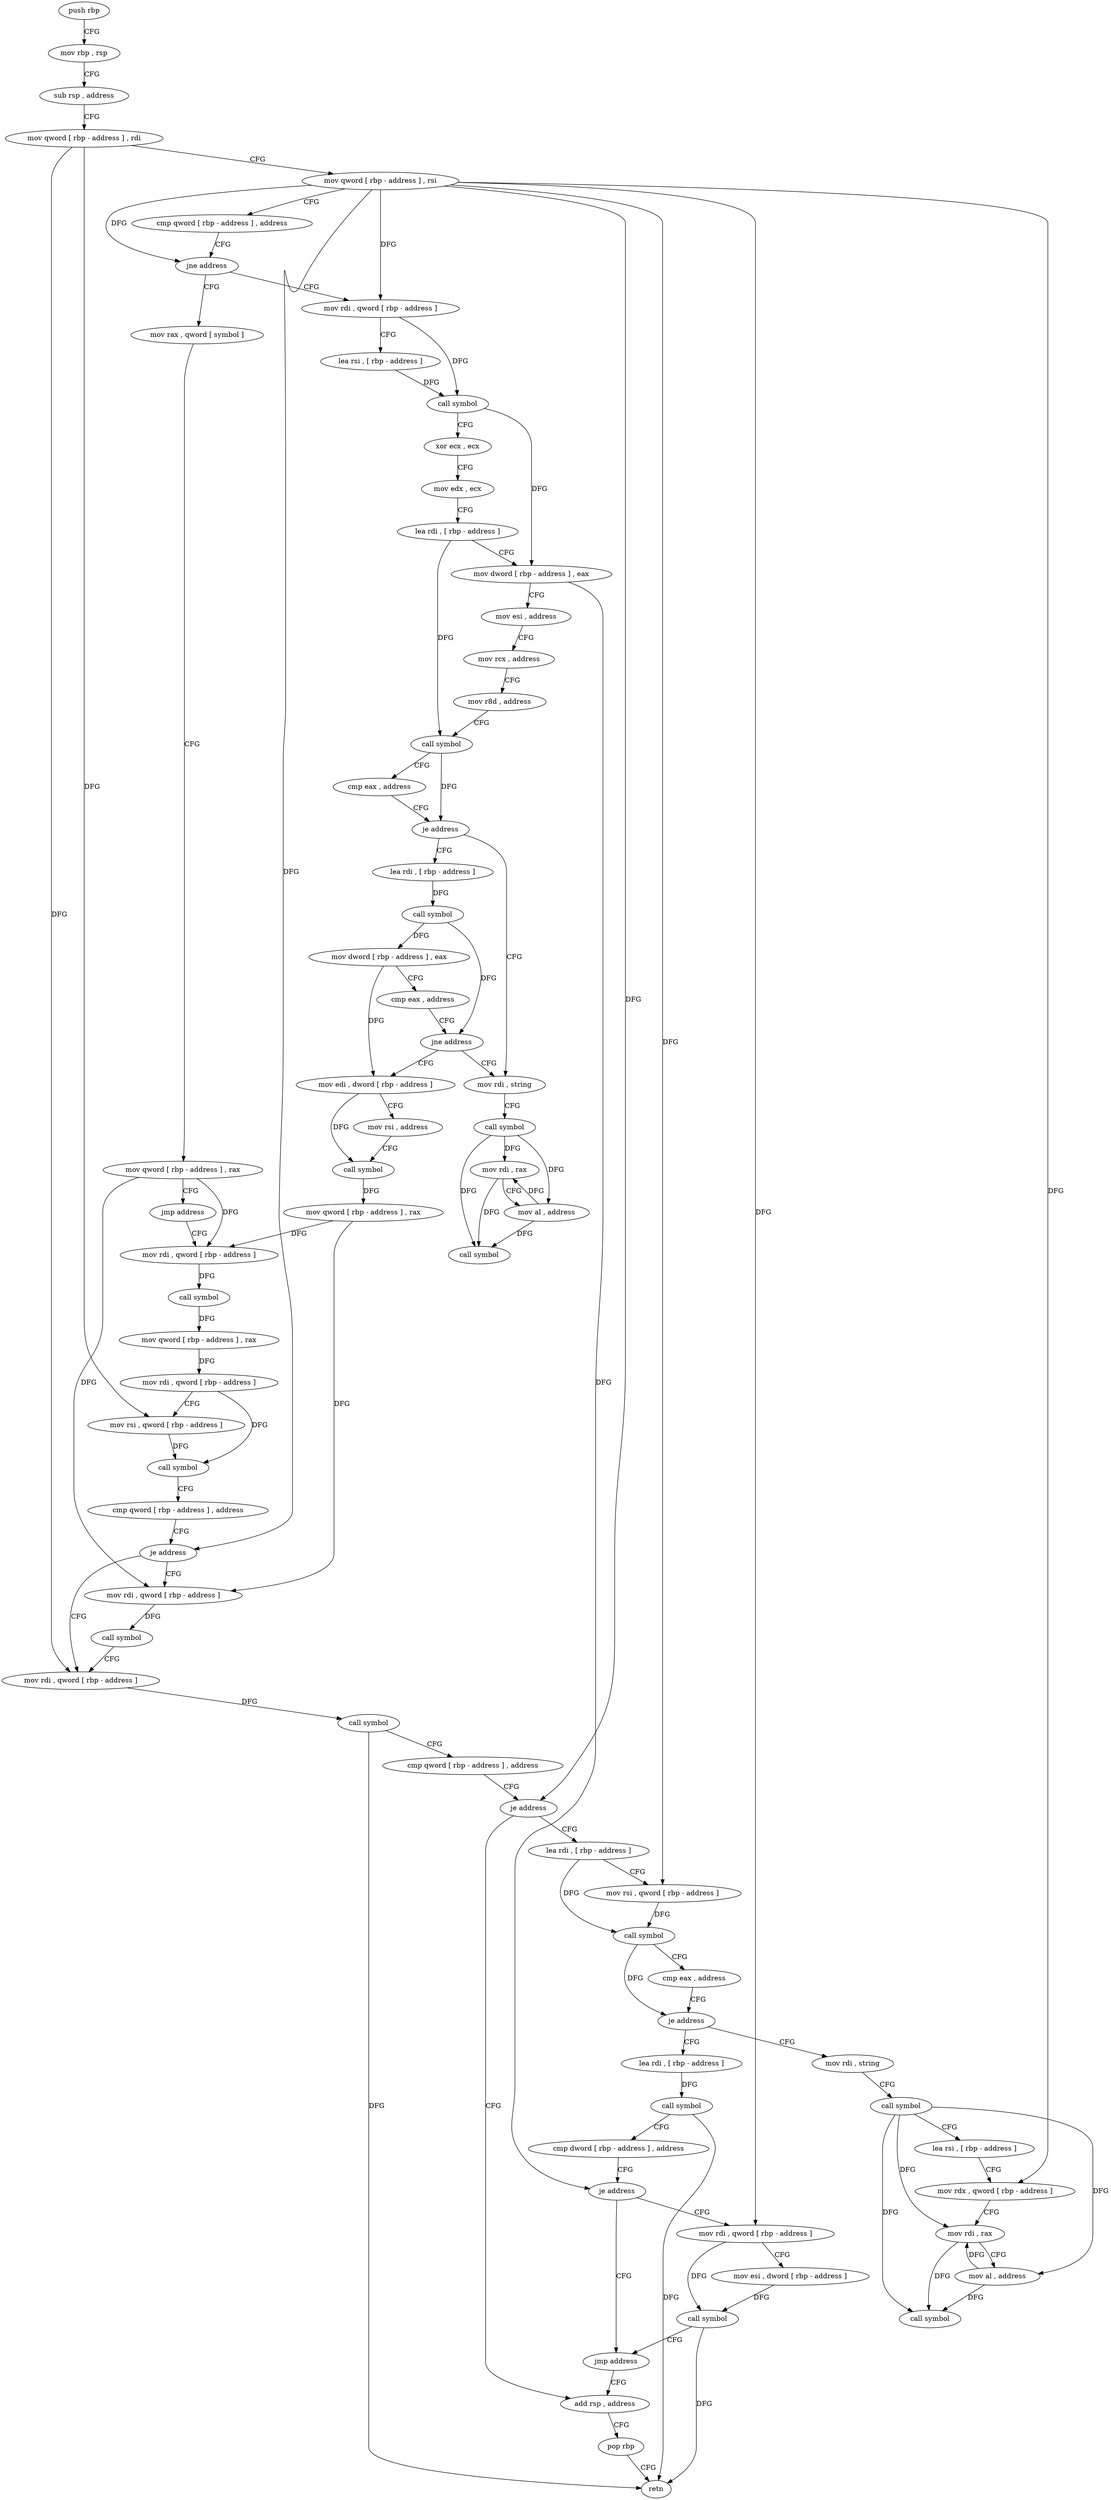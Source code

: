 digraph "func" {
"4215600" [label = "push rbp" ]
"4215601" [label = "mov rbp , rsp" ]
"4215604" [label = "sub rsp , address" ]
"4215611" [label = "mov qword [ rbp - address ] , rdi" ]
"4215615" [label = "mov qword [ rbp - address ] , rsi" ]
"4215619" [label = "cmp qword [ rbp - address ] , address" ]
"4215624" [label = "jne address" ]
"4215647" [label = "mov rdi , qword [ rbp - address ]" ]
"4215630" [label = "mov rax , qword [ symbol ]" ]
"4215651" [label = "lea rsi , [ rbp - address ]" ]
"4215658" [label = "call symbol" ]
"4215663" [label = "xor ecx , ecx" ]
"4215665" [label = "mov edx , ecx" ]
"4215667" [label = "lea rdi , [ rbp - address ]" ]
"4215674" [label = "mov dword [ rbp - address ] , eax" ]
"4215680" [label = "mov esi , address" ]
"4215685" [label = "mov rcx , address" ]
"4215695" [label = "mov r8d , address" ]
"4215701" [label = "call symbol" ]
"4215706" [label = "cmp eax , address" ]
"4215709" [label = "je address" ]
"4215742" [label = "mov rdi , string" ]
"4215715" [label = "lea rdi , [ rbp - address ]" ]
"4215638" [label = "mov qword [ rbp - address ] , rax" ]
"4215642" [label = "jmp address" ]
"4215792" [label = "mov rdi , qword [ rbp - address ]" ]
"4215752" [label = "call symbol" ]
"4215757" [label = "mov rdi , rax" ]
"4215760" [label = "mov al , address" ]
"4215762" [label = "call symbol" ]
"4215722" [label = "call symbol" ]
"4215727" [label = "mov dword [ rbp - address ] , eax" ]
"4215733" [label = "cmp eax , address" ]
"4215736" [label = "jne address" ]
"4215767" [label = "mov edi , dword [ rbp - address ]" ]
"4215796" [label = "call symbol" ]
"4215801" [label = "mov qword [ rbp - address ] , rax" ]
"4215808" [label = "mov rdi , qword [ rbp - address ]" ]
"4215815" [label = "mov rsi , qword [ rbp - address ]" ]
"4215819" [label = "call symbol" ]
"4215824" [label = "cmp qword [ rbp - address ] , address" ]
"4215829" [label = "je address" ]
"4215844" [label = "mov rdi , qword [ rbp - address ]" ]
"4215835" [label = "mov rdi , qword [ rbp - address ]" ]
"4215773" [label = "mov rsi , address" ]
"4215783" [label = "call symbol" ]
"4215788" [label = "mov qword [ rbp - address ] , rax" ]
"4215848" [label = "call symbol" ]
"4215853" [label = "cmp qword [ rbp - address ] , address" ]
"4215858" [label = "je address" ]
"4215970" [label = "add rsp , address" ]
"4215864" [label = "lea rdi , [ rbp - address ]" ]
"4215839" [label = "call symbol" ]
"4215977" [label = "pop rbp" ]
"4215978" [label = "retn" ]
"4215871" [label = "mov rsi , qword [ rbp - address ]" ]
"4215875" [label = "call symbol" ]
"4215880" [label = "cmp eax , address" ]
"4215883" [label = "je address" ]
"4215925" [label = "lea rdi , [ rbp - address ]" ]
"4215889" [label = "mov rdi , string" ]
"4215932" [label = "call symbol" ]
"4215937" [label = "cmp dword [ rbp - address ] , address" ]
"4215944" [label = "je address" ]
"4215965" [label = "jmp address" ]
"4215950" [label = "mov rdi , qword [ rbp - address ]" ]
"4215899" [label = "call symbol" ]
"4215904" [label = "lea rsi , [ rbp - address ]" ]
"4215911" [label = "mov rdx , qword [ rbp - address ]" ]
"4215915" [label = "mov rdi , rax" ]
"4215918" [label = "mov al , address" ]
"4215920" [label = "call symbol" ]
"4215954" [label = "mov esi , dword [ rbp - address ]" ]
"4215960" [label = "call symbol" ]
"4215600" -> "4215601" [ label = "CFG" ]
"4215601" -> "4215604" [ label = "CFG" ]
"4215604" -> "4215611" [ label = "CFG" ]
"4215611" -> "4215615" [ label = "CFG" ]
"4215611" -> "4215815" [ label = "DFG" ]
"4215611" -> "4215844" [ label = "DFG" ]
"4215615" -> "4215619" [ label = "CFG" ]
"4215615" -> "4215624" [ label = "DFG" ]
"4215615" -> "4215647" [ label = "DFG" ]
"4215615" -> "4215829" [ label = "DFG" ]
"4215615" -> "4215858" [ label = "DFG" ]
"4215615" -> "4215871" [ label = "DFG" ]
"4215615" -> "4215911" [ label = "DFG" ]
"4215615" -> "4215950" [ label = "DFG" ]
"4215619" -> "4215624" [ label = "CFG" ]
"4215624" -> "4215647" [ label = "CFG" ]
"4215624" -> "4215630" [ label = "CFG" ]
"4215647" -> "4215651" [ label = "CFG" ]
"4215647" -> "4215658" [ label = "DFG" ]
"4215630" -> "4215638" [ label = "CFG" ]
"4215651" -> "4215658" [ label = "DFG" ]
"4215658" -> "4215663" [ label = "CFG" ]
"4215658" -> "4215674" [ label = "DFG" ]
"4215663" -> "4215665" [ label = "CFG" ]
"4215665" -> "4215667" [ label = "CFG" ]
"4215667" -> "4215674" [ label = "CFG" ]
"4215667" -> "4215701" [ label = "DFG" ]
"4215674" -> "4215680" [ label = "CFG" ]
"4215674" -> "4215944" [ label = "DFG" ]
"4215680" -> "4215685" [ label = "CFG" ]
"4215685" -> "4215695" [ label = "CFG" ]
"4215695" -> "4215701" [ label = "CFG" ]
"4215701" -> "4215706" [ label = "CFG" ]
"4215701" -> "4215709" [ label = "DFG" ]
"4215706" -> "4215709" [ label = "CFG" ]
"4215709" -> "4215742" [ label = "CFG" ]
"4215709" -> "4215715" [ label = "CFG" ]
"4215742" -> "4215752" [ label = "CFG" ]
"4215715" -> "4215722" [ label = "DFG" ]
"4215638" -> "4215642" [ label = "CFG" ]
"4215638" -> "4215792" [ label = "DFG" ]
"4215638" -> "4215835" [ label = "DFG" ]
"4215642" -> "4215792" [ label = "CFG" ]
"4215792" -> "4215796" [ label = "DFG" ]
"4215752" -> "4215757" [ label = "DFG" ]
"4215752" -> "4215760" [ label = "DFG" ]
"4215752" -> "4215762" [ label = "DFG" ]
"4215757" -> "4215760" [ label = "CFG" ]
"4215757" -> "4215762" [ label = "DFG" ]
"4215760" -> "4215762" [ label = "DFG" ]
"4215760" -> "4215757" [ label = "DFG" ]
"4215722" -> "4215727" [ label = "DFG" ]
"4215722" -> "4215736" [ label = "DFG" ]
"4215727" -> "4215733" [ label = "CFG" ]
"4215727" -> "4215767" [ label = "DFG" ]
"4215733" -> "4215736" [ label = "CFG" ]
"4215736" -> "4215767" [ label = "CFG" ]
"4215736" -> "4215742" [ label = "CFG" ]
"4215767" -> "4215773" [ label = "CFG" ]
"4215767" -> "4215783" [ label = "DFG" ]
"4215796" -> "4215801" [ label = "DFG" ]
"4215801" -> "4215808" [ label = "DFG" ]
"4215808" -> "4215815" [ label = "CFG" ]
"4215808" -> "4215819" [ label = "DFG" ]
"4215815" -> "4215819" [ label = "DFG" ]
"4215819" -> "4215824" [ label = "CFG" ]
"4215824" -> "4215829" [ label = "CFG" ]
"4215829" -> "4215844" [ label = "CFG" ]
"4215829" -> "4215835" [ label = "CFG" ]
"4215844" -> "4215848" [ label = "DFG" ]
"4215835" -> "4215839" [ label = "DFG" ]
"4215773" -> "4215783" [ label = "CFG" ]
"4215783" -> "4215788" [ label = "DFG" ]
"4215788" -> "4215792" [ label = "DFG" ]
"4215788" -> "4215835" [ label = "DFG" ]
"4215848" -> "4215853" [ label = "CFG" ]
"4215848" -> "4215978" [ label = "DFG" ]
"4215853" -> "4215858" [ label = "CFG" ]
"4215858" -> "4215970" [ label = "CFG" ]
"4215858" -> "4215864" [ label = "CFG" ]
"4215970" -> "4215977" [ label = "CFG" ]
"4215864" -> "4215871" [ label = "CFG" ]
"4215864" -> "4215875" [ label = "DFG" ]
"4215839" -> "4215844" [ label = "CFG" ]
"4215977" -> "4215978" [ label = "CFG" ]
"4215871" -> "4215875" [ label = "DFG" ]
"4215875" -> "4215880" [ label = "CFG" ]
"4215875" -> "4215883" [ label = "DFG" ]
"4215880" -> "4215883" [ label = "CFG" ]
"4215883" -> "4215925" [ label = "CFG" ]
"4215883" -> "4215889" [ label = "CFG" ]
"4215925" -> "4215932" [ label = "DFG" ]
"4215889" -> "4215899" [ label = "CFG" ]
"4215932" -> "4215937" [ label = "CFG" ]
"4215932" -> "4215978" [ label = "DFG" ]
"4215937" -> "4215944" [ label = "CFG" ]
"4215944" -> "4215965" [ label = "CFG" ]
"4215944" -> "4215950" [ label = "CFG" ]
"4215965" -> "4215970" [ label = "CFG" ]
"4215950" -> "4215954" [ label = "CFG" ]
"4215950" -> "4215960" [ label = "DFG" ]
"4215899" -> "4215904" [ label = "CFG" ]
"4215899" -> "4215915" [ label = "DFG" ]
"4215899" -> "4215918" [ label = "DFG" ]
"4215899" -> "4215920" [ label = "DFG" ]
"4215904" -> "4215911" [ label = "CFG" ]
"4215911" -> "4215915" [ label = "CFG" ]
"4215915" -> "4215918" [ label = "CFG" ]
"4215915" -> "4215920" [ label = "DFG" ]
"4215918" -> "4215920" [ label = "DFG" ]
"4215918" -> "4215915" [ label = "DFG" ]
"4215954" -> "4215960" [ label = "DFG" ]
"4215960" -> "4215965" [ label = "CFG" ]
"4215960" -> "4215978" [ label = "DFG" ]
}
